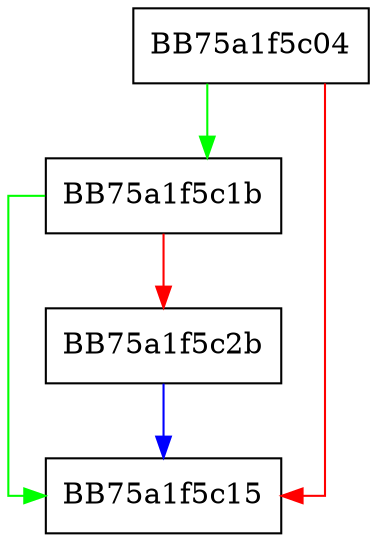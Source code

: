 digraph release {
  node [shape="box"];
  graph [splines=ortho];
  BB75a1f5c04 -> BB75a1f5c1b [color="green"];
  BB75a1f5c04 -> BB75a1f5c15 [color="red"];
  BB75a1f5c1b -> BB75a1f5c15 [color="green"];
  BB75a1f5c1b -> BB75a1f5c2b [color="red"];
  BB75a1f5c2b -> BB75a1f5c15 [color="blue"];
}